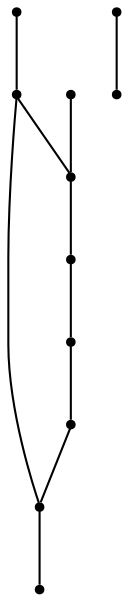 graph {
  node [shape=point,comment="{\"directed\":false,\"doi\":\"10.1007/978-3-030-04414-5_35\",\"figure\":\"5 (2)\"}"]

  v0 [pos="1607.6977935444174,327.99667313332566"]
  v1 [pos="1607.697793544418,239.8588649772306"]
  v2 [pos="1607.6977935444174,394.1107715870557"]
  v3 [pos="1560.2537438332085,394.11077158705564"]
  v4 [pos="1495.0141256929435,239.8588649772306"]
  v5 [pos="1429.774634729514,394.1107715870557"]
  v6 [pos="1358.604951519996,327.99667313332566"]
  v7 [pos="1358.604951519996,394.1107715870557"]
  v8 [pos="1311.1578813589458,239.8588649772306"]
  v9 [pos="1311.1578813589458,327.99667313332566"]
  v10 [pos="1311.1578813589458,394.1107715870557"]

  v0 -- v1 [id="-1",pos="1607.6977935444174,327.99667313332566 1607.697793544418,239.8588649772306 1607.697793544418,239.8588649772306 1607.697793544418,239.8588649772306"]
  v10 -- v7 [id="-2",pos="1311.1578813589458,394.1107715870557 1358.604951519996,394.1107715870557 1358.604951519996,394.1107715870557 1358.604951519996,394.1107715870557"]
  v9 -- v6 [id="-3",pos="1311.1578813589458,327.99667313332566 1358.604951519996,327.99667313332566 1358.604951519996,327.99667313332566 1358.604951519996,327.99667313332566"]
  v8 -- v4 [id="-4",pos="1311.1578813589458,239.8588649772306 1495.0141256929435,239.8588649772306 1495.0141256929435,239.8588649772306 1495.0141256929435,239.8588649772306"]
  v6 -- v0 [id="-7",pos="1358.604951519996,327.99667313332566 1607.6977935444174,327.99667313332566 1607.6977935444174,327.99667313332566 1607.6977935444174,327.99667313332566"]
  v6 -- v7 [id="-8",pos="1358.604951519996,327.99667313332566 1358.604951519996,394.1107715870557 1358.604951519996,394.1107715870557 1358.604951519996,394.1107715870557"]
  v7 -- v5 [id="-9",pos="1358.604951519996,394.1107715870557 1429.774634729514,394.1107715870557 1429.774634729514,394.1107715870557 1429.774634729514,394.1107715870557"]
  v5 -- v3 [id="-10",pos="1429.774634729514,394.1107715870557 1560.2537438332085,394.11077158705564 1560.2537438332085,394.11077158705564 1560.2537438332085,394.11077158705564"]
  v3 -- v2 [id="-11",pos="1560.2537438332085,394.11077158705564 1607.6977935444174,394.1107715870557 1607.6977935444174,394.1107715870557 1607.6977935444174,394.1107715870557"]
  v2 -- v0 [id="-12",pos="1607.6977935444174,394.1107715870557 1607.6977935444174,327.99667313332566 1607.6977935444174,327.99667313332566 1607.6977935444174,327.99667313332566"]
}